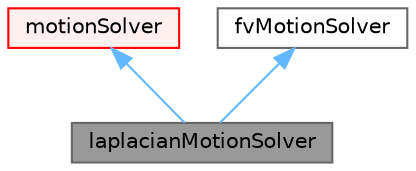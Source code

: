 digraph "laplacianMotionSolver"
{
 // LATEX_PDF_SIZE
  bgcolor="transparent";
  edge [fontname=Helvetica,fontsize=10,labelfontname=Helvetica,labelfontsize=10];
  node [fontname=Helvetica,fontsize=10,shape=box,height=0.2,width=0.4];
  Node1 [id="Node000001",label="laplacianMotionSolver",height=0.2,width=0.4,color="gray40", fillcolor="grey60", style="filled", fontcolor="black",tooltip="Similar to velocityLaplacian but iteratively solves the mesh displacement PDEs to account for non-ort..."];
  Node2 -> Node1 [id="edge1_Node000001_Node000002",dir="back",color="steelblue1",style="solid",tooltip=" "];
  Node2 [id="Node000002",label="motionSolver",height=0.2,width=0.4,color="red", fillcolor="#FFF0F0", style="filled",URL="$classFoam_1_1motionSolver.html",tooltip="Virtual base class for mesh motion solver."];
  Node12 -> Node1 [id="edge2_Node000001_Node000012",dir="back",color="steelblue1",style="solid",tooltip=" "];
  Node12 [id="Node000012",label="fvMotionSolver",height=0.2,width=0.4,color="gray40", fillcolor="white", style="filled",URL="$classFoam_1_1fvMotionSolver.html",tooltip="Base class for fvMesh based motionSolvers."];
}
